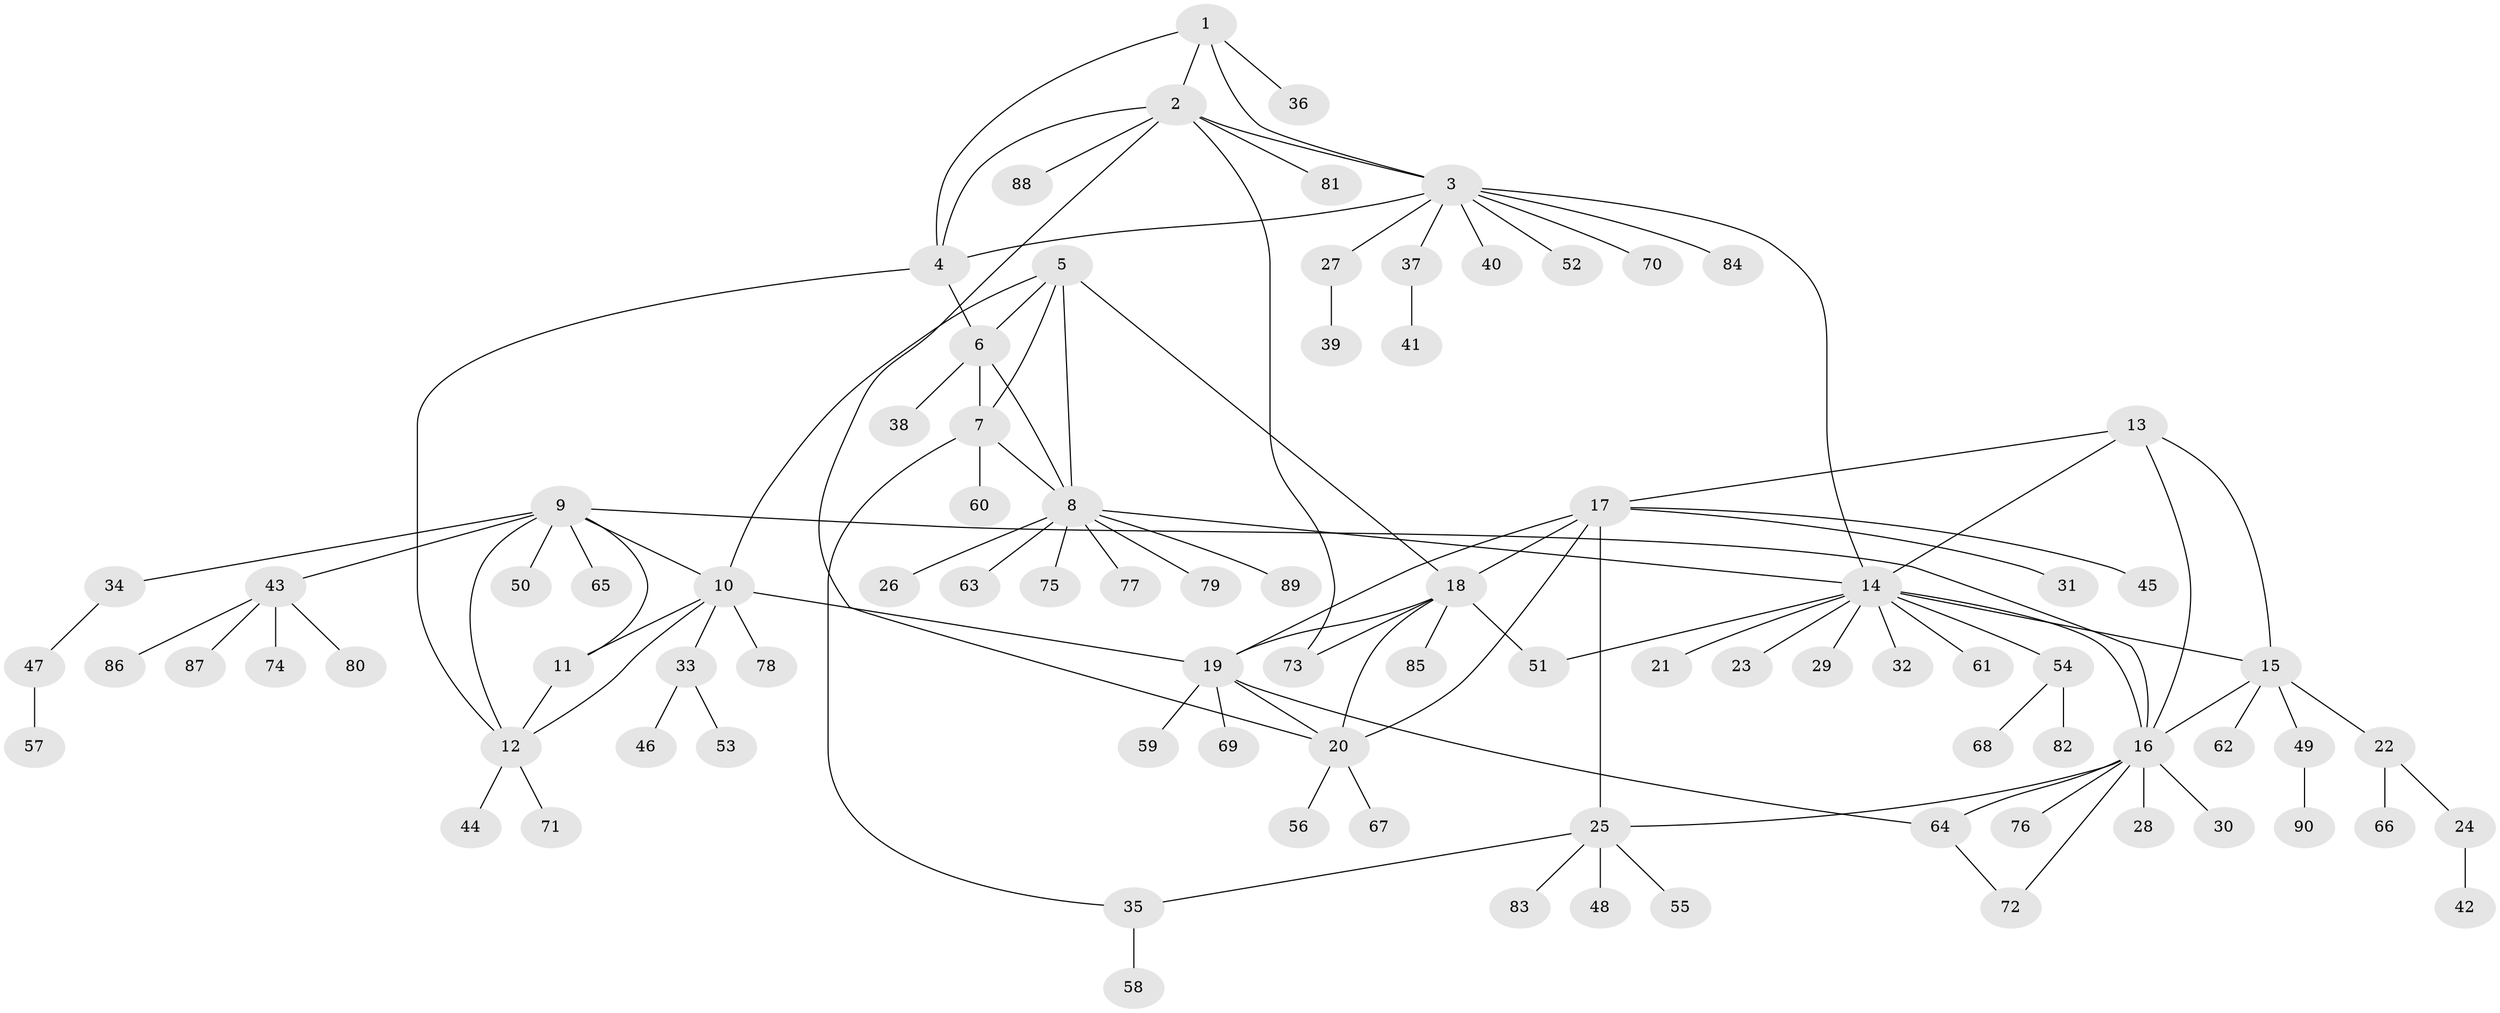 // Generated by graph-tools (version 1.1) at 2025/50/03/09/25 03:50:42]
// undirected, 90 vertices, 116 edges
graph export_dot {
graph [start="1"]
  node [color=gray90,style=filled];
  1;
  2;
  3;
  4;
  5;
  6;
  7;
  8;
  9;
  10;
  11;
  12;
  13;
  14;
  15;
  16;
  17;
  18;
  19;
  20;
  21;
  22;
  23;
  24;
  25;
  26;
  27;
  28;
  29;
  30;
  31;
  32;
  33;
  34;
  35;
  36;
  37;
  38;
  39;
  40;
  41;
  42;
  43;
  44;
  45;
  46;
  47;
  48;
  49;
  50;
  51;
  52;
  53;
  54;
  55;
  56;
  57;
  58;
  59;
  60;
  61;
  62;
  63;
  64;
  65;
  66;
  67;
  68;
  69;
  70;
  71;
  72;
  73;
  74;
  75;
  76;
  77;
  78;
  79;
  80;
  81;
  82;
  83;
  84;
  85;
  86;
  87;
  88;
  89;
  90;
  1 -- 2;
  1 -- 3;
  1 -- 4;
  1 -- 36;
  2 -- 3;
  2 -- 4;
  2 -- 20;
  2 -- 73;
  2 -- 81;
  2 -- 88;
  3 -- 4;
  3 -- 14;
  3 -- 27;
  3 -- 37;
  3 -- 40;
  3 -- 52;
  3 -- 70;
  3 -- 84;
  4 -- 6;
  4 -- 12;
  5 -- 6;
  5 -- 7;
  5 -- 8;
  5 -- 10;
  5 -- 18;
  6 -- 7;
  6 -- 8;
  6 -- 38;
  7 -- 8;
  7 -- 35;
  7 -- 60;
  8 -- 14;
  8 -- 26;
  8 -- 63;
  8 -- 75;
  8 -- 77;
  8 -- 79;
  8 -- 89;
  9 -- 10;
  9 -- 11;
  9 -- 12;
  9 -- 16;
  9 -- 34;
  9 -- 43;
  9 -- 50;
  9 -- 65;
  10 -- 11;
  10 -- 12;
  10 -- 19;
  10 -- 33;
  10 -- 78;
  11 -- 12;
  12 -- 44;
  12 -- 71;
  13 -- 14;
  13 -- 15;
  13 -- 16;
  13 -- 17;
  14 -- 15;
  14 -- 16;
  14 -- 21;
  14 -- 23;
  14 -- 29;
  14 -- 32;
  14 -- 51;
  14 -- 54;
  14 -- 61;
  15 -- 16;
  15 -- 22;
  15 -- 49;
  15 -- 62;
  16 -- 25;
  16 -- 28;
  16 -- 30;
  16 -- 64;
  16 -- 72;
  16 -- 76;
  17 -- 18;
  17 -- 19;
  17 -- 20;
  17 -- 25;
  17 -- 31;
  17 -- 45;
  18 -- 19;
  18 -- 20;
  18 -- 51;
  18 -- 73;
  18 -- 85;
  19 -- 20;
  19 -- 59;
  19 -- 64;
  19 -- 69;
  20 -- 56;
  20 -- 67;
  22 -- 24;
  22 -- 66;
  24 -- 42;
  25 -- 35;
  25 -- 48;
  25 -- 55;
  25 -- 83;
  27 -- 39;
  33 -- 46;
  33 -- 53;
  34 -- 47;
  35 -- 58;
  37 -- 41;
  43 -- 74;
  43 -- 80;
  43 -- 86;
  43 -- 87;
  47 -- 57;
  49 -- 90;
  54 -- 68;
  54 -- 82;
  64 -- 72;
}
